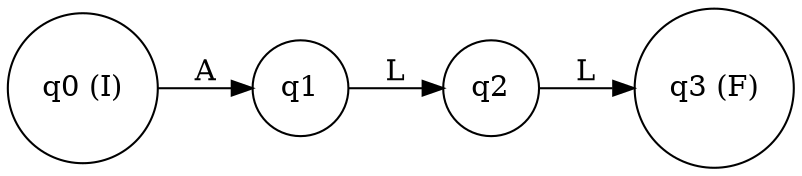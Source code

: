 digraph finite_state_machine {
rankdir=LR;
node [shape = circle];
q0 [label="q0 (I)"];
q1 [label="q1"];
q2 [label="q2"];
q3 [label="q3 (F)"];
q0 -> q1 [label="A"];
q1 -> q2 [label="L"];
q2 -> q3 [label="L"];
}